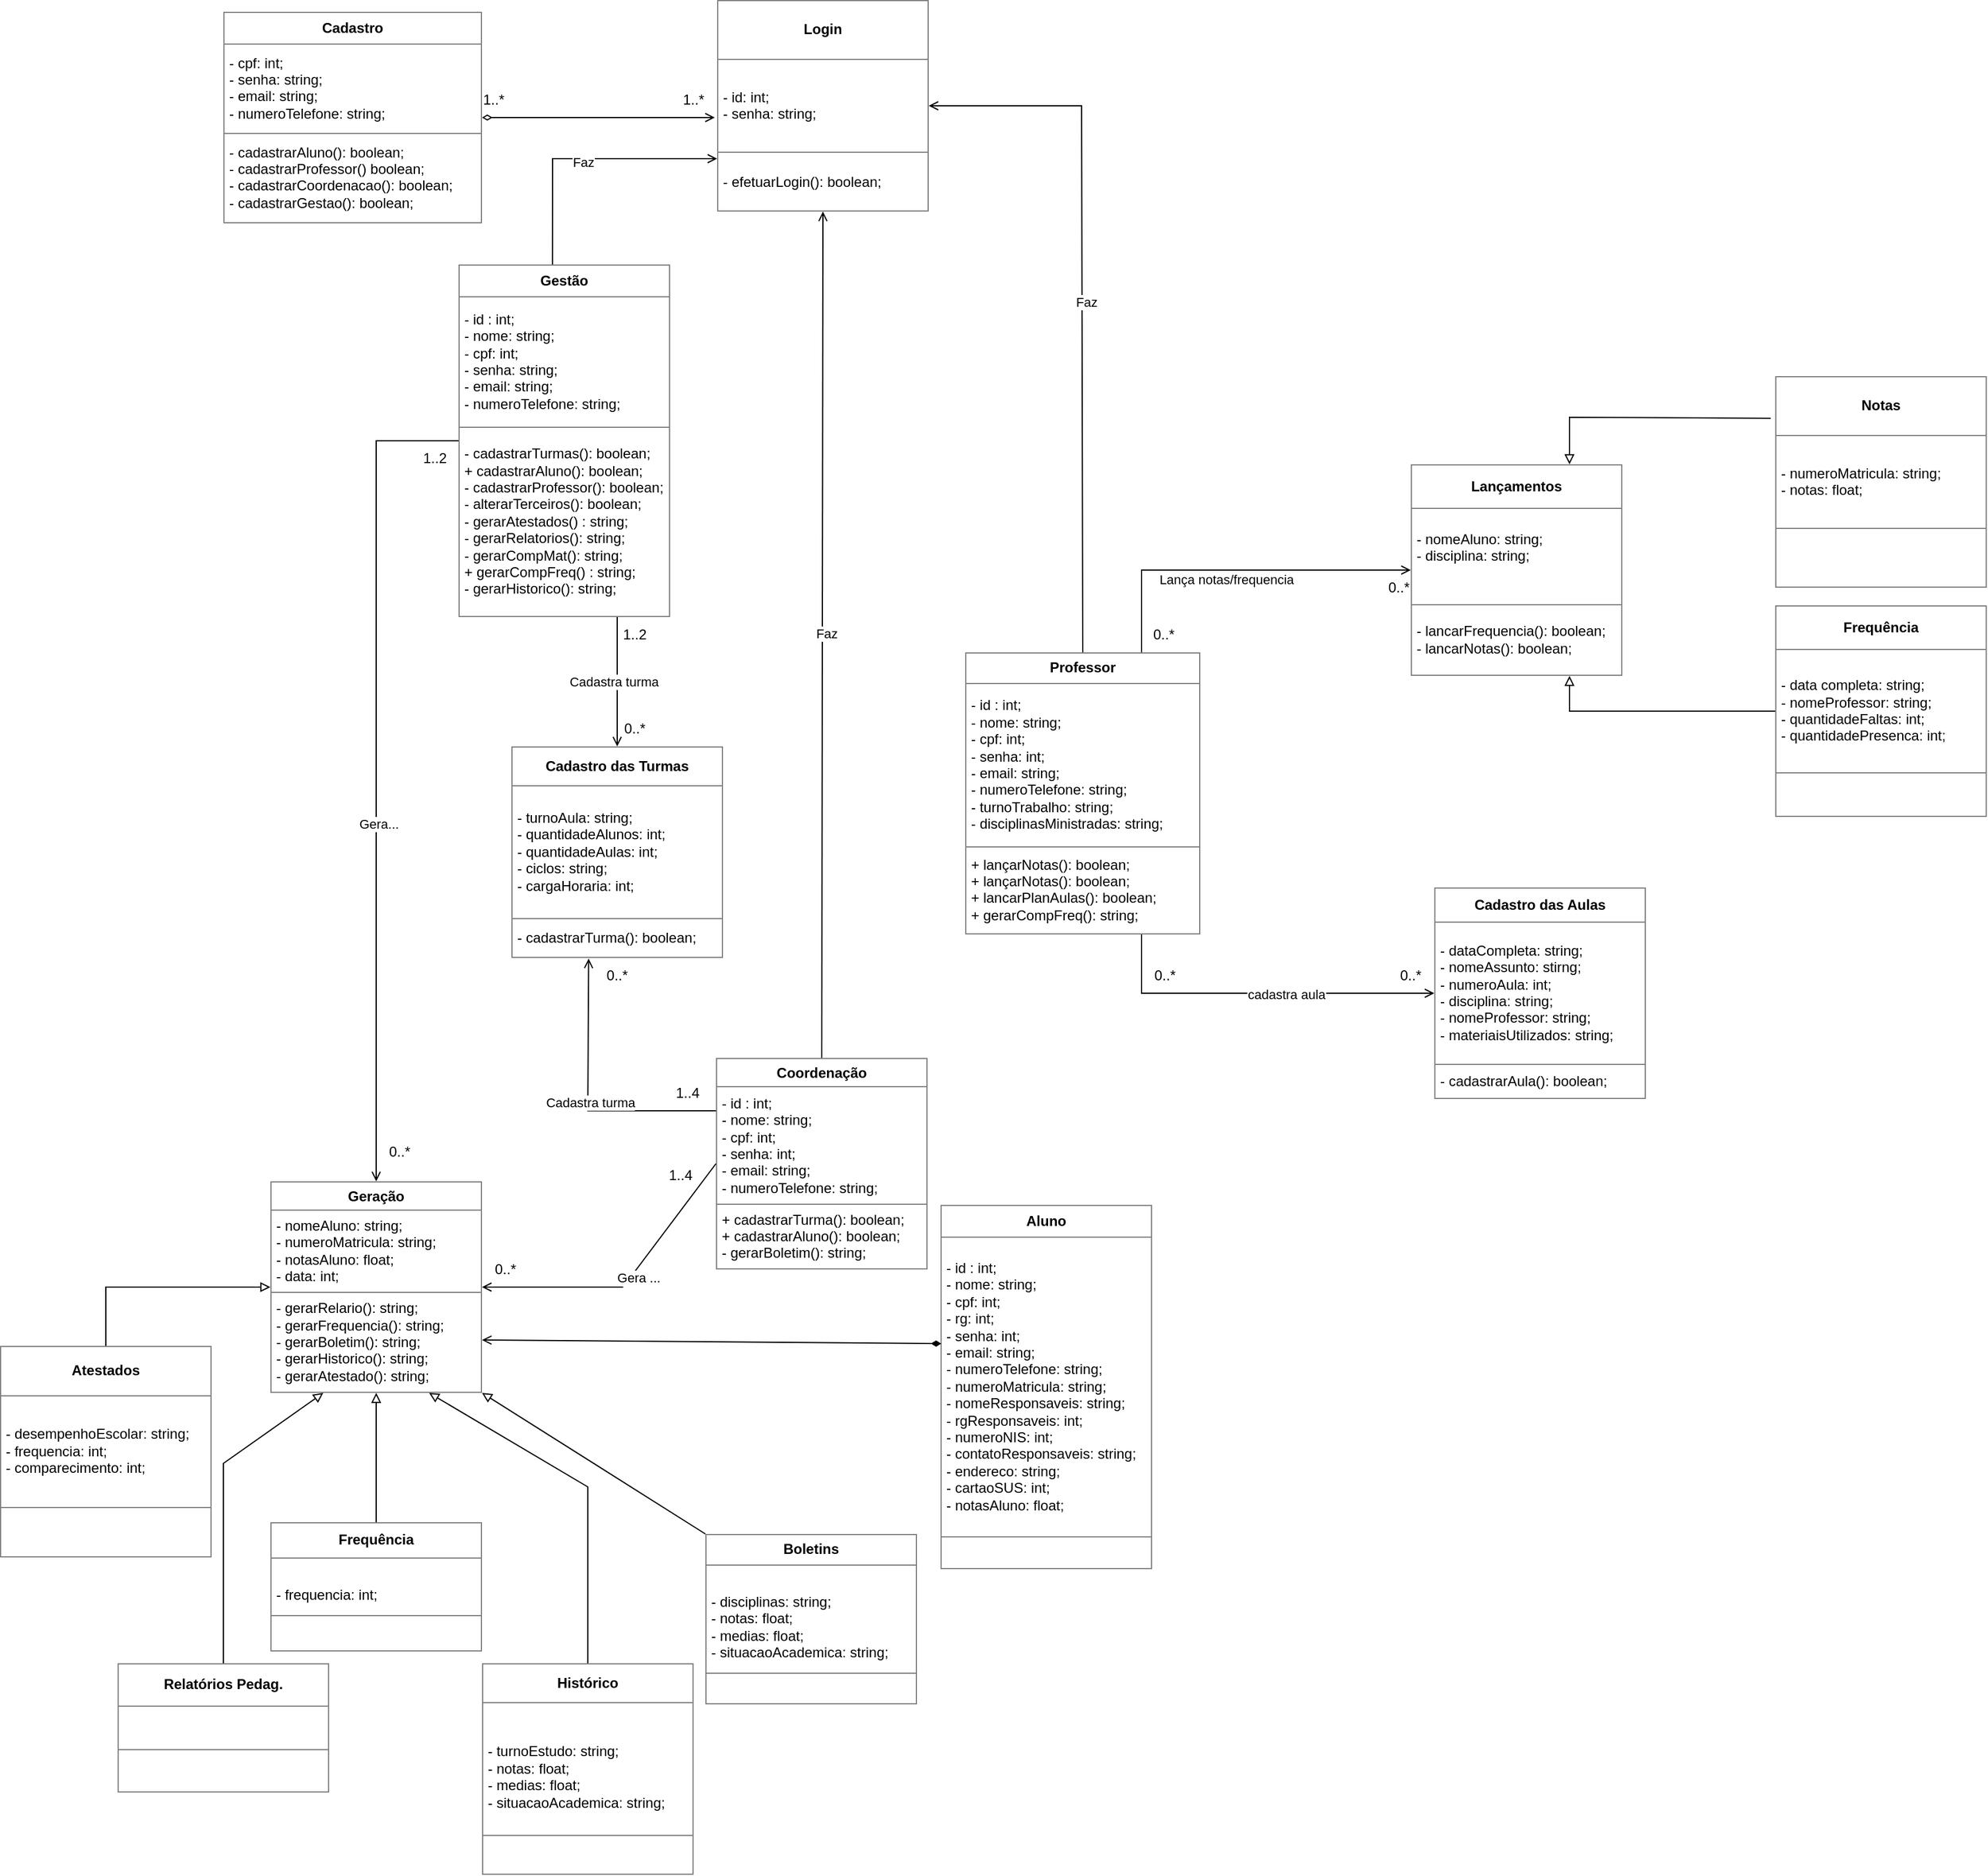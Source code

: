 <mxfile version="26.0.11">
  <diagram name="Página-1" id="CEJxs4QXML5ttT-iYVlk">
    <mxGraphModel dx="2020" dy="708" grid="1" gridSize="10" guides="1" tooltips="1" connect="1" arrows="1" fold="1" page="1" pageScale="1" pageWidth="827" pageHeight="1169" math="0" shadow="0">
      <root>
        <mxCell id="0" />
        <mxCell id="1" parent="0" />
        <mxCell id="YI8qZAI8sFxIkvRVpKfF-1" value="&lt;table border=&quot;1&quot; width=&quot;100%&quot; height=&quot;100%&quot; cellpadding=&quot;4&quot; style=&quot;width:100%;height:100%;border-collapse:collapse;&quot;&gt;&lt;tbody&gt;&lt;tr&gt;&lt;th align=&quot;center&quot;&gt;&lt;b&gt;Gestão&lt;/b&gt;&lt;/th&gt;&lt;/tr&gt;&lt;tr&gt;&lt;td&gt;- id : int;&lt;br&gt;- nome: string;&lt;br&gt;- cpf: int;&lt;br&gt;- senha: string;&lt;br&gt;- email: string;&lt;br&gt;- numeroTelefone: string;&lt;/td&gt;&lt;/tr&gt;&lt;tr&gt;&lt;td&gt;- cadastrarTurmas(): boolean;&lt;br&gt;+ cadastrarAluno(): boolean;&lt;br&gt;- cadastrarProfessor(): boolean;&lt;br&gt;- alterarTerceiros(): boolean;&lt;br&gt;- gerarAtestados() : string;&lt;br&gt;- gerarRelatorios(): string;&lt;br&gt;- gerarCompMat(): string;&lt;br&gt;+ gerarCompFreq() : string;&lt;br&gt;- gerarHistorico(): string;&lt;br&gt;&lt;/td&gt;&lt;/tr&gt;&lt;/tbody&gt;&lt;/table&gt;" style="text;html=1;whiteSpace=wrap;strokeColor=none;fillColor=none;overflow=fill;" parent="1" vertex="1">
          <mxGeometry x="-80" y="620" width="180" height="300" as="geometry" />
        </mxCell>
        <mxCell id="YI8qZAI8sFxIkvRVpKfF-2" value="&lt;table border=&quot;1&quot; width=&quot;100%&quot; height=&quot;100%&quot; cellpadding=&quot;4&quot; style=&quot;width:100%;height:100%;border-collapse:collapse;&quot;&gt;&lt;tbody&gt;&lt;tr&gt;&lt;th align=&quot;center&quot;&gt;&lt;b&gt;Coordenação&lt;/b&gt;&lt;/th&gt;&lt;/tr&gt;&lt;tr&gt;&lt;td&gt;- id : int;&lt;br&gt;- nome: string;&lt;br&gt;- cpf: int;&lt;br&gt;- senha: int;&lt;br&gt;- email: string;&lt;br&gt;- numeroTelefone: string;&lt;/td&gt;&lt;/tr&gt;&lt;tr&gt;&lt;td&gt;+ cadastrarTurma(): boolean;&lt;br&gt;+ cadastrarAluno(): boolean;&lt;br&gt;- gerarBoletim(): string;&lt;/td&gt;&lt;/tr&gt;&lt;/tbody&gt;&lt;/table&gt;" style="text;html=1;whiteSpace=wrap;strokeColor=none;fillColor=none;overflow=fill;" parent="1" vertex="1">
          <mxGeometry x="139" y="1295" width="180" height="180" as="geometry" />
        </mxCell>
        <mxCell id="YI8qZAI8sFxIkvRVpKfF-3" value="&lt;table border=&quot;1&quot; width=&quot;100%&quot; height=&quot;100%&quot; cellpadding=&quot;4&quot; style=&quot;width:100%;height:100%;border-collapse:collapse;&quot;&gt;&lt;tbody&gt;&lt;tr&gt;&lt;th align=&quot;center&quot;&gt;Professor&lt;/th&gt;&lt;/tr&gt;&lt;tr&gt;&lt;td&gt;- id : int;&lt;br&gt;- nome: string;&lt;br&gt;- cpf: int;&lt;br&gt;- senha: int;&lt;br&gt;- email: string;&lt;br&gt;- numeroTelefone: string;&lt;span style=&quot;&quot;&gt;&lt;br&gt;- turnoTrabalho: string;&lt;br&gt;- disciplinasMinistradas: string;&lt;/span&gt;&lt;/td&gt;&lt;/tr&gt;&lt;tr&gt;&lt;td&gt;+ lançarNotas(): boolean;&lt;br&gt;+ lançarNotas(): boolean;&lt;br&gt;+ lancarPlanAulas(): boolean;&lt;br&gt;+ gerarCompFreq(): string;&lt;/td&gt;&lt;/tr&gt;&lt;/tbody&gt;&lt;/table&gt;" style="text;html=1;whiteSpace=wrap;strokeColor=none;fillColor=none;overflow=fill;" parent="1" vertex="1">
          <mxGeometry x="351" y="950" width="200" height="240" as="geometry" />
        </mxCell>
        <mxCell id="YI8qZAI8sFxIkvRVpKfF-4" value="&lt;table border=&quot;1&quot; width=&quot;100%&quot; height=&quot;100%&quot; cellpadding=&quot;4&quot; style=&quot;width:100%;height:100%;border-collapse:collapse;&quot;&gt;&lt;tbody&gt;&lt;tr&gt;&lt;th align=&quot;center&quot;&gt;&lt;b&gt;Login&lt;/b&gt;&lt;/th&gt;&lt;/tr&gt;&lt;tr&gt;&lt;td&gt;- id: int;&lt;br&gt;- senha: string;&lt;/td&gt;&lt;/tr&gt;&lt;tr&gt;&lt;td&gt;- efetuarLogin(): boolean;&lt;/td&gt;&lt;/tr&gt;&lt;/tbody&gt;&lt;/table&gt;" style="text;html=1;whiteSpace=wrap;strokeColor=none;fillColor=none;overflow=fill;" parent="1" vertex="1">
          <mxGeometry x="140" y="395" width="180" height="180" as="geometry" />
        </mxCell>
        <mxCell id="YI8qZAI8sFxIkvRVpKfF-5" value="&lt;table border=&quot;1&quot; width=&quot;100%&quot; height=&quot;100%&quot; cellpadding=&quot;4&quot; style=&quot;width:100%;height:100%;border-collapse:collapse;&quot;&gt;&lt;tbody&gt;&lt;tr&gt;&lt;th align=&quot;center&quot;&gt;&lt;b&gt;Aluno&lt;/b&gt;&lt;/th&gt;&lt;/tr&gt;&lt;tr&gt;&lt;td&gt;&lt;span style=&quot;&quot;&gt;- id : int;&lt;/span&gt;&lt;br style=&quot;&quot;&gt;&lt;span style=&quot;&quot;&gt;- nome: string;&lt;/span&gt;&lt;br style=&quot;&quot;&gt;&lt;span style=&quot;&quot;&gt;- cpf: int;&lt;br&gt;- rg: int;&lt;br&gt;&lt;/span&gt;&lt;span style=&quot;&quot;&gt;- senha: int;&lt;/span&gt;&lt;br style=&quot;&quot;&gt;&lt;span style=&quot;&quot;&gt;- email: string;&lt;/span&gt;&lt;br style=&quot;&quot;&gt;&lt;span style=&quot;&quot;&gt;- numeroTelefone: string;&lt;br&gt;&lt;/span&gt;&lt;span style=&quot;&quot;&gt;- numeroMatricula: string;&lt;br&gt;- nomeResponsaveis: string;&lt;br&gt;- rgResponsaveis: int;&lt;br&gt;- numeroNIS: int;&lt;br&gt;- contatoResponsaveis: string;&lt;br&gt;- endereco: string;&lt;br&gt;- cartaoSUS: int;&lt;br&gt;- notasAluno: float;&lt;/span&gt;&lt;/td&gt;&lt;/tr&gt;&lt;tr&gt;&lt;td&gt;&lt;br&gt;&lt;/td&gt;&lt;/tr&gt;&lt;/tbody&gt;&lt;/table&gt;" style="text;html=1;whiteSpace=wrap;strokeColor=none;fillColor=none;overflow=fill;" parent="1" vertex="1">
          <mxGeometry x="330" y="1420" width="180" height="310" as="geometry" />
        </mxCell>
        <mxCell id="YI8qZAI8sFxIkvRVpKfF-6" value="&lt;table border=&quot;1&quot; width=&quot;100%&quot; height=&quot;100%&quot; cellpadding=&quot;4&quot; style=&quot;width:100%;height:100%;border-collapse:collapse;&quot;&gt;&lt;tbody&gt;&lt;tr&gt;&lt;th align=&quot;center&quot;&gt;Notas&lt;/th&gt;&lt;/tr&gt;&lt;tr&gt;&lt;td&gt;- numeroMatricula: string;&lt;br&gt;- notas: float;&lt;/td&gt;&lt;/tr&gt;&lt;tr&gt;&lt;td&gt;&lt;br&gt;&lt;/td&gt;&lt;/tr&gt;&lt;/tbody&gt;&lt;/table&gt;" style="text;html=1;whiteSpace=wrap;strokeColor=none;fillColor=none;overflow=fill;" parent="1" vertex="1">
          <mxGeometry x="1040" y="715" width="180" height="180" as="geometry" />
        </mxCell>
        <mxCell id="YI8qZAI8sFxIkvRVpKfF-7" value="&lt;table border=&quot;1&quot; width=&quot;100%&quot; height=&quot;100%&quot; cellpadding=&quot;4&quot; style=&quot;width:100%;height:100%;border-collapse:collapse;&quot;&gt;&lt;tbody&gt;&lt;tr&gt;&lt;th align=&quot;center&quot;&gt;&lt;b&gt;Frequência&lt;/b&gt;&lt;/th&gt;&lt;/tr&gt;&lt;tr&gt;&lt;td&gt;- data completa: string;&lt;br&gt;- nomeProfessor: string;&lt;br&gt;- quantidadeFaltas: int;&lt;br&gt;- quantidadePresenca: int;&lt;/td&gt;&lt;/tr&gt;&lt;tr&gt;&lt;td&gt;&lt;br&gt;&lt;/td&gt;&lt;/tr&gt;&lt;/tbody&gt;&lt;/table&gt;" style="text;html=1;whiteSpace=wrap;strokeColor=none;fillColor=none;overflow=fill;" parent="1" vertex="1">
          <mxGeometry x="1040" y="910" width="180" height="180" as="geometry" />
        </mxCell>
        <mxCell id="YI8qZAI8sFxIkvRVpKfF-8" value="&lt;table border=&quot;1&quot; width=&quot;100%&quot; height=&quot;100%&quot; cellpadding=&quot;4&quot; style=&quot;width:100%;height:100%;border-collapse:collapse;&quot;&gt;&lt;tbody&gt;&lt;tr&gt;&lt;th align=&quot;center&quot;&gt;Cadastro das Aulas&lt;/th&gt;&lt;/tr&gt;&lt;tr&gt;&lt;td&gt;- dataCompleta: string;&lt;br&gt;- nomeAssunto: stirng;&lt;br&gt;- numeroAula: int;&lt;br&gt;- disciplina: string;&lt;br&gt;- nomeProfessor: string;&lt;br&gt;- materiaisUtilizados: string;&lt;/td&gt;&lt;/tr&gt;&lt;tr&gt;&lt;td&gt;- cadastrarAula(): boolean;&lt;/td&gt;&lt;/tr&gt;&lt;/tbody&gt;&lt;/table&gt;" style="text;html=1;whiteSpace=wrap;strokeColor=none;fillColor=none;overflow=fill;" parent="1" vertex="1">
          <mxGeometry x="750" y="1150" width="180" height="180" as="geometry" />
        </mxCell>
        <mxCell id="YI8qZAI8sFxIkvRVpKfF-9" value="&lt;table border=&quot;1&quot; width=&quot;100%&quot; height=&quot;100%&quot; cellpadding=&quot;4&quot; style=&quot;width:100%;height:100%;border-collapse:collapse;&quot;&gt;&lt;tbody&gt;&lt;tr&gt;&lt;th align=&quot;center&quot;&gt;&lt;b&gt;Lançamentos&lt;/b&gt;&lt;/th&gt;&lt;/tr&gt;&lt;tr&gt;&lt;td&gt;- nomeAluno: string;&lt;br&gt;- disciplina: string;&lt;br&gt;&lt;br&gt;&lt;/td&gt;&lt;/tr&gt;&lt;tr&gt;&lt;td&gt;&lt;span style=&quot;&quot;&gt;- lancarFrequencia():&amp;nbsp;&lt;/span&gt;boolean&lt;span style=&quot;&quot;&gt;;&lt;br&gt;&lt;/span&gt;- lancarNotas(): boolean;&lt;br&gt;&lt;/td&gt;&lt;/tr&gt;&lt;/tbody&gt;&lt;/table&gt;" style="text;html=1;whiteSpace=wrap;strokeColor=none;fillColor=none;overflow=fill;" parent="1" vertex="1">
          <mxGeometry x="730" y="790" width="180" height="180" as="geometry" />
        </mxCell>
        <mxCell id="0EFO7RBAgr80WLlCccx1-6" value="&lt;table border=&quot;1&quot; width=&quot;100%&quot; height=&quot;100%&quot; cellpadding=&quot;4&quot; style=&quot;width:100%;height:100%;border-collapse:collapse;&quot;&gt;&lt;tbody&gt;&lt;tr&gt;&lt;th align=&quot;center&quot;&gt;Cadastro&lt;/th&gt;&lt;/tr&gt;&lt;tr&gt;&lt;td&gt;- cpf: int;&lt;br&gt;- senha: string;&lt;br&gt;- email: string;&lt;br&gt;- numeroTelefone: string;&lt;/td&gt;&lt;/tr&gt;&lt;tr&gt;&lt;td&gt;- cadastrarAluno(): boolean;&lt;br&gt;- cadastrarProfessor() boolean;&lt;br&gt;- cadastrarCoordenacao(): boolean;&lt;br&gt;- cadastrarGestao(): boolean;&lt;br&gt;&lt;/td&gt;&lt;/tr&gt;&lt;/tbody&gt;&lt;/table&gt;" style="text;html=1;whiteSpace=wrap;strokeColor=none;fillColor=none;overflow=fill;" parent="1" vertex="1">
          <mxGeometry x="-280" y="405" width="220" height="180" as="geometry" />
        </mxCell>
        <mxCell id="0EFO7RBAgr80WLlCccx1-7" value="" style="endArrow=block;html=1;rounded=0;exitX=0;exitY=0.5;exitDx=0;exitDy=0;entryX=0.75;entryY=1;entryDx=0;entryDy=0;endFill=0;" parent="1" source="YI8qZAI8sFxIkvRVpKfF-7" target="YI8qZAI8sFxIkvRVpKfF-9" edge="1">
          <mxGeometry width="50" height="50" relative="1" as="geometry">
            <mxPoint x="1140" y="660" as="sourcePoint" />
            <mxPoint x="1190" y="610" as="targetPoint" />
            <Array as="points">
              <mxPoint x="865" y="1000" />
            </Array>
          </mxGeometry>
        </mxCell>
        <mxCell id="0EFO7RBAgr80WLlCccx1-8" value="" style="endArrow=block;html=1;rounded=0;exitX=-0.021;exitY=0.199;exitDx=0;exitDy=0;entryX=0.75;entryY=0;entryDx=0;entryDy=0;endFill=0;exitPerimeter=0;" parent="1" source="YI8qZAI8sFxIkvRVpKfF-6" target="YI8qZAI8sFxIkvRVpKfF-9" edge="1">
          <mxGeometry width="50" height="50" relative="1" as="geometry">
            <mxPoint x="750" y="880" as="sourcePoint" />
            <mxPoint x="849" y="762" as="targetPoint" />
            <Array as="points">
              <mxPoint x="865" y="750" />
            </Array>
          </mxGeometry>
        </mxCell>
        <mxCell id="0EFO7RBAgr80WLlCccx1-25" value="&lt;table border=&quot;1&quot; width=&quot;100%&quot; height=&quot;100%&quot; cellpadding=&quot;4&quot; style=&quot;width:100%;height:100%;border-collapse:collapse;&quot;&gt;&lt;tbody&gt;&lt;tr&gt;&lt;th align=&quot;center&quot;&gt;&lt;b&gt;Atestados&lt;/b&gt;&lt;/th&gt;&lt;/tr&gt;&lt;tr&gt;&lt;td&gt;- desempenhoEscolar: string;&lt;br&gt;- frequencia: int;&lt;br&gt;- comparecimento: int;&lt;br&gt;&lt;/td&gt;&lt;/tr&gt;&lt;tr&gt;&lt;td&gt;&lt;br&gt;&lt;/td&gt;&lt;/tr&gt;&lt;/tbody&gt;&lt;/table&gt;" style="text;html=1;whiteSpace=wrap;strokeColor=none;fillColor=none;overflow=fill;" parent="1" vertex="1">
          <mxGeometry x="-470" y="1540" width="180" height="180" as="geometry" />
        </mxCell>
        <mxCell id="0EFO7RBAgr80WLlCccx1-26" value="&lt;table border=&quot;1&quot; width=&quot;100%&quot; height=&quot;100%&quot; cellpadding=&quot;4&quot; style=&quot;width:100%;height:100%;border-collapse:collapse;&quot;&gt;&lt;tbody&gt;&lt;tr&gt;&lt;th align=&quot;center&quot;&gt;&lt;b&gt;Relatórios Pedag.&lt;/b&gt;&lt;/th&gt;&lt;/tr&gt;&lt;tr&gt;&lt;td&gt;&lt;br&gt;&lt;/td&gt;&lt;/tr&gt;&lt;tr&gt;&lt;td&gt;&lt;br&gt;&lt;/td&gt;&lt;/tr&gt;&lt;/tbody&gt;&lt;/table&gt;" style="text;html=1;whiteSpace=wrap;strokeColor=none;fillColor=none;overflow=fill;" parent="1" vertex="1">
          <mxGeometry x="-370" y="1810" width="180" height="110" as="geometry" />
        </mxCell>
        <mxCell id="0EFO7RBAgr80WLlCccx1-27" value="&lt;table border=&quot;1&quot; width=&quot;100%&quot; height=&quot;100%&quot; cellpadding=&quot;4&quot; style=&quot;width:100%;height:100%;border-collapse:collapse;&quot;&gt;&lt;tbody&gt;&lt;tr&gt;&lt;th align=&quot;center&quot;&gt;&lt;b&gt;Frequência&lt;/b&gt;&lt;/th&gt;&lt;/tr&gt;&lt;tr&gt;&lt;td&gt;&lt;br&gt;- frequencia: int;&lt;/td&gt;&lt;/tr&gt;&lt;tr&gt;&lt;td&gt;&lt;br&gt;&lt;/td&gt;&lt;/tr&gt;&lt;/tbody&gt;&lt;/table&gt;" style="text;html=1;whiteSpace=wrap;strokeColor=none;fillColor=none;overflow=fill;" parent="1" vertex="1">
          <mxGeometry x="-240" y="1690" width="180" height="110" as="geometry" />
        </mxCell>
        <mxCell id="0EFO7RBAgr80WLlCccx1-28" value="&lt;table border=&quot;1&quot; width=&quot;100%&quot; height=&quot;100%&quot; cellpadding=&quot;4&quot; style=&quot;width:100%;height:100%;border-collapse:collapse;&quot;&gt;&lt;tbody&gt;&lt;tr&gt;&lt;th align=&quot;center&quot;&gt;&lt;b&gt;Histórico&lt;/b&gt;&lt;/th&gt;&lt;/tr&gt;&lt;tr&gt;&lt;td&gt;&lt;br&gt;- turnoEstudo: string;&lt;br&gt;- notas: float;&lt;br&gt;- medias: float;&lt;br&gt;- situacaoAcademica: string;&lt;br&gt;&lt;/td&gt;&lt;/tr&gt;&lt;tr&gt;&lt;td&gt;&lt;br&gt;&lt;/td&gt;&lt;/tr&gt;&lt;/tbody&gt;&lt;/table&gt;" style="text;html=1;whiteSpace=wrap;strokeColor=none;fillColor=none;overflow=fill;" parent="1" vertex="1">
          <mxGeometry x="-60" y="1810" width="180" height="180" as="geometry" />
        </mxCell>
        <mxCell id="0EFO7RBAgr80WLlCccx1-29" value="&lt;table border=&quot;1&quot; width=&quot;100%&quot; height=&quot;100%&quot; cellpadding=&quot;4&quot; style=&quot;width:100%;height:100%;border-collapse:collapse;&quot;&gt;&lt;tbody&gt;&lt;tr&gt;&lt;th align=&quot;center&quot;&gt;&lt;b&gt;Boletins&lt;/b&gt;&lt;/th&gt;&lt;/tr&gt;&lt;tr&gt;&lt;td&gt;&lt;br&gt;- disciplinas: string;&lt;br&gt;- notas: float;&lt;br&gt;- medias: float;&lt;br&gt;- situacaoAcademica: string;&lt;/td&gt;&lt;/tr&gt;&lt;tr&gt;&lt;td&gt;&lt;br&gt;&lt;/td&gt;&lt;/tr&gt;&lt;/tbody&gt;&lt;/table&gt;" style="text;html=1;whiteSpace=wrap;strokeColor=none;fillColor=none;overflow=fill;" parent="1" vertex="1">
          <mxGeometry x="130" y="1700" width="180" height="145" as="geometry" />
        </mxCell>
        <mxCell id="0EFO7RBAgr80WLlCccx1-30" value="&lt;table border=&quot;1&quot; width=&quot;100%&quot; height=&quot;100%&quot; cellpadding=&quot;4&quot; style=&quot;width:100%;height:100%;border-collapse:collapse;&quot;&gt;&lt;tbody&gt;&lt;tr&gt;&lt;th align=&quot;center&quot;&gt;&lt;b&gt;Geração&lt;/b&gt;&lt;/th&gt;&lt;/tr&gt;&lt;tr&gt;&lt;td&gt;- nomeAluno: string;&lt;br&gt;- numeroMatricula: string;&lt;br&gt;- notasAluno: float;&lt;br&gt;- data: int;&lt;/td&gt;&lt;/tr&gt;&lt;tr&gt;&lt;td&gt;- gerarRelario(): string;&lt;br&gt;- gerarFrequencia(): string;&lt;br&gt;- gerarBoletim(): string;&lt;br&gt;- gerarHistorico(): string;&lt;br&gt;- gerarAtestado(): string;&lt;br&gt;&lt;/td&gt;&lt;/tr&gt;&lt;/tbody&gt;&lt;/table&gt;" style="text;html=1;whiteSpace=wrap;strokeColor=none;fillColor=none;overflow=fill;" parent="1" vertex="1">
          <mxGeometry x="-240" y="1400" width="180" height="180" as="geometry" />
        </mxCell>
        <mxCell id="0EFO7RBAgr80WLlCccx1-31" value="" style="endArrow=block;html=1;rounded=0;exitX=0.5;exitY=0;exitDx=0;exitDy=0;entryX=0;entryY=0.5;entryDx=0;entryDy=0;endFill=0;" parent="1" source="0EFO7RBAgr80WLlCccx1-25" target="0EFO7RBAgr80WLlCccx1-30" edge="1">
          <mxGeometry width="50" height="50" relative="1" as="geometry">
            <mxPoint x="270" y="680" as="sourcePoint" />
            <mxPoint x="369" y="562" as="targetPoint" />
            <Array as="points">
              <mxPoint x="-380" y="1490" />
            </Array>
          </mxGeometry>
        </mxCell>
        <mxCell id="0EFO7RBAgr80WLlCccx1-32" value="" style="endArrow=block;html=1;rounded=0;exitX=0.5;exitY=0;exitDx=0;exitDy=0;entryX=0.25;entryY=1;entryDx=0;entryDy=0;endFill=0;" parent="1" source="0EFO7RBAgr80WLlCccx1-26" target="0EFO7RBAgr80WLlCccx1-30" edge="1">
          <mxGeometry width="50" height="50" relative="1" as="geometry">
            <mxPoint x="450" y="640" as="sourcePoint" />
            <mxPoint x="540" y="500" as="targetPoint" />
            <Array as="points">
              <mxPoint x="-280" y="1640" />
            </Array>
          </mxGeometry>
        </mxCell>
        <mxCell id="0EFO7RBAgr80WLlCccx1-33" value="" style="endArrow=block;html=1;rounded=0;exitX=0.5;exitY=0;exitDx=0;exitDy=0;entryX=0.5;entryY=1;entryDx=0;entryDy=0;endFill=0;" parent="1" source="0EFO7RBAgr80WLlCccx1-27" target="0EFO7RBAgr80WLlCccx1-30" edge="1">
          <mxGeometry width="50" height="50" relative="1" as="geometry">
            <mxPoint x="650" y="580" as="sourcePoint" />
            <mxPoint x="585" y="500" as="targetPoint" />
          </mxGeometry>
        </mxCell>
        <mxCell id="0EFO7RBAgr80WLlCccx1-34" value="" style="endArrow=block;html=1;rounded=0;exitX=0.5;exitY=0;exitDx=0;exitDy=0;entryX=0.75;entryY=1;entryDx=0;entryDy=0;endFill=0;" parent="1" source="0EFO7RBAgr80WLlCccx1-28" target="0EFO7RBAgr80WLlCccx1-30" edge="1">
          <mxGeometry width="50" height="50" relative="1" as="geometry">
            <mxPoint x="660" y="590" as="sourcePoint" />
            <mxPoint x="595" y="510" as="targetPoint" />
            <Array as="points">
              <mxPoint x="30" y="1660" />
            </Array>
          </mxGeometry>
        </mxCell>
        <mxCell id="0EFO7RBAgr80WLlCccx1-36" value="" style="endArrow=block;html=1;rounded=0;exitX=0;exitY=0;exitDx=0;exitDy=0;entryX=1;entryY=1;entryDx=0;entryDy=0;endFill=0;" parent="1" source="0EFO7RBAgr80WLlCccx1-29" target="0EFO7RBAgr80WLlCccx1-30" edge="1">
          <mxGeometry width="50" height="50" relative="1" as="geometry">
            <mxPoint x="780" y="740" as="sourcePoint" />
            <mxPoint x="675" y="500" as="targetPoint" />
          </mxGeometry>
        </mxCell>
        <mxCell id="0EFO7RBAgr80WLlCccx1-37" value="&lt;table border=&quot;1&quot; width=&quot;100%&quot; height=&quot;100%&quot; cellpadding=&quot;4&quot; style=&quot;width:100%;height:100%;border-collapse:collapse;&quot;&gt;&lt;tbody&gt;&lt;tr&gt;&lt;th align=&quot;center&quot;&gt;Cadastro das Turmas&lt;/th&gt;&lt;/tr&gt;&lt;tr&gt;&lt;td&gt;- turnoAula: string;&lt;br&gt;- quantidadeAlunos: int;&lt;br&gt;- quantidadeAulas: int;&lt;br&gt;- ciclos: string;&lt;br&gt;- cargaHoraria: int;&lt;/td&gt;&lt;/tr&gt;&lt;tr&gt;&lt;td&gt;- cadastrarTurma(): boolean;&lt;/td&gt;&lt;/tr&gt;&lt;/tbody&gt;&lt;/table&gt;" style="text;html=1;whiteSpace=wrap;strokeColor=none;fillColor=none;overflow=fill;" parent="1" vertex="1">
          <mxGeometry x="-35" y="1030" width="180" height="180" as="geometry" />
        </mxCell>
        <mxCell id="xoD3tihYEhxn2w1TW_yq-3" value="" style="endArrow=open;html=1;rounded=0;exitX=0;exitY=0.5;exitDx=0;exitDy=0;entryX=1;entryY=0.5;entryDx=0;entryDy=0;endFill=0;" parent="1" source="YI8qZAI8sFxIkvRVpKfF-2" target="0EFO7RBAgr80WLlCccx1-30" edge="1">
          <mxGeometry width="50" height="50" relative="1" as="geometry">
            <mxPoint x="110" y="960" as="sourcePoint" />
            <mxPoint x="390" y="960" as="targetPoint" />
            <Array as="points">
              <mxPoint x="60" y="1490" />
            </Array>
          </mxGeometry>
        </mxCell>
        <mxCell id="f6O35x82LAlemwlpnAm--2" value="Text" style="edgeLabel;html=1;align=center;verticalAlign=middle;resizable=0;points=[];" parent="xoD3tihYEhxn2w1TW_yq-3" vertex="1" connectable="0">
          <mxGeometry x="-0.033" y="3" relative="1" as="geometry">
            <mxPoint x="1" as="offset" />
          </mxGeometry>
        </mxCell>
        <mxCell id="f6O35x82LAlemwlpnAm--5" value="Gera ..." style="edgeLabel;html=1;align=center;verticalAlign=middle;resizable=0;points=[];" parent="xoD3tihYEhxn2w1TW_yq-3" vertex="1" connectable="0">
          <mxGeometry x="-0.066" y="5" relative="1" as="geometry">
            <mxPoint as="offset" />
          </mxGeometry>
        </mxCell>
        <mxCell id="xoD3tihYEhxn2w1TW_yq-4" value="" style="endArrow=open;html=1;rounded=0;exitX=0;exitY=0.5;exitDx=0;exitDy=0;entryX=0.5;entryY=0;entryDx=0;entryDy=0;endFill=0;" parent="1" source="YI8qZAI8sFxIkvRVpKfF-1" target="0EFO7RBAgr80WLlCccx1-30" edge="1">
          <mxGeometry width="50" height="50" relative="1" as="geometry">
            <mxPoint x="110" y="960" as="sourcePoint" />
            <mxPoint x="390" y="960" as="targetPoint" />
            <Array as="points">
              <mxPoint x="-150" y="770" />
            </Array>
          </mxGeometry>
        </mxCell>
        <mxCell id="vUQMLKHa1vaMQkAAcuZ9-1" value="Gera..." style="edgeLabel;html=1;align=center;verticalAlign=middle;resizable=0;points=[];" vertex="1" connectable="0" parent="xoD3tihYEhxn2w1TW_yq-4">
          <mxGeometry x="0.131" y="2" relative="1" as="geometry">
            <mxPoint as="offset" />
          </mxGeometry>
        </mxCell>
        <mxCell id="xoD3tihYEhxn2w1TW_yq-5" value="" style="endArrow=open;html=1;rounded=0;entryX=1;entryY=0.75;entryDx=0;entryDy=0;startArrow=diamondThin;startFill=1;endFill=0;exitX=0.004;exitY=0.381;exitDx=0;exitDy=0;exitPerimeter=0;" parent="1" source="YI8qZAI8sFxIkvRVpKfF-5" target="0EFO7RBAgr80WLlCccx1-30" edge="1">
          <mxGeometry width="50" height="50" relative="1" as="geometry">
            <mxPoint x="540" y="1530" as="sourcePoint" />
            <mxPoint x="680" y="1380" as="targetPoint" />
          </mxGeometry>
        </mxCell>
        <mxCell id="xoD3tihYEhxn2w1TW_yq-11" value="" style="endArrow=open;html=1;rounded=0;startArrow=diamondThin;startFill=0;endFill=0;exitX=1;exitY=0.5;exitDx=0;exitDy=0;" parent="1" source="0EFO7RBAgr80WLlCccx1-6" edge="1">
          <mxGeometry width="50" height="50" relative="1" as="geometry">
            <mxPoint x="30" y="605" as="sourcePoint" />
            <mxPoint x="138" y="495" as="targetPoint" />
          </mxGeometry>
        </mxCell>
        <mxCell id="xoD3tihYEhxn2w1TW_yq-12" value="" style="endArrow=open;html=1;rounded=0;exitX=0.75;exitY=0;exitDx=0;exitDy=0;entryX=0;entryY=0.5;entryDx=0;entryDy=0;endFill=0;" parent="1" source="YI8qZAI8sFxIkvRVpKfF-3" target="YI8qZAI8sFxIkvRVpKfF-9" edge="1">
          <mxGeometry width="50" height="50" relative="1" as="geometry">
            <mxPoint x="-490" y="945" as="sourcePoint" />
            <mxPoint x="-170" y="800" as="targetPoint" />
            <Array as="points">
              <mxPoint x="501" y="880" />
            </Array>
          </mxGeometry>
        </mxCell>
        <mxCell id="f6O35x82LAlemwlpnAm--7" value="Lança notas/frequencia" style="edgeLabel;html=1;align=center;verticalAlign=middle;resizable=0;points=[];" parent="xoD3tihYEhxn2w1TW_yq-12" vertex="1" connectable="0">
          <mxGeometry x="-0.045" y="-8" relative="1" as="geometry">
            <mxPoint x="-1" as="offset" />
          </mxGeometry>
        </mxCell>
        <mxCell id="xoD3tihYEhxn2w1TW_yq-13" value="" style="endArrow=open;html=1;rounded=0;exitX=0.75;exitY=1;exitDx=0;exitDy=0;entryX=0;entryY=0.5;entryDx=0;entryDy=0;endFill=0;" parent="1" source="YI8qZAI8sFxIkvRVpKfF-3" target="YI8qZAI8sFxIkvRVpKfF-8" edge="1">
          <mxGeometry width="50" height="50" relative="1" as="geometry">
            <mxPoint x="570" y="1020" as="sourcePoint" />
            <mxPoint x="740" y="890" as="targetPoint" />
            <Array as="points">
              <mxPoint x="501" y="1240" />
            </Array>
          </mxGeometry>
        </mxCell>
        <mxCell id="f6O35x82LAlemwlpnAm--8" value="cadastra aula" style="edgeLabel;html=1;align=center;verticalAlign=middle;resizable=0;points=[];" parent="xoD3tihYEhxn2w1TW_yq-13" vertex="1" connectable="0">
          <mxGeometry x="0.154" y="-1" relative="1" as="geometry">
            <mxPoint as="offset" />
          </mxGeometry>
        </mxCell>
        <mxCell id="xoD3tihYEhxn2w1TW_yq-14" value="" style="endArrow=open;html=1;rounded=0;entryX=0.5;entryY=0;entryDx=0;entryDy=0;endFill=0;exitX=0.75;exitY=1;exitDx=0;exitDy=0;" parent="1" source="YI8qZAI8sFxIkvRVpKfF-1" target="0EFO7RBAgr80WLlCccx1-37" edge="1">
          <mxGeometry width="50" height="50" relative="1" as="geometry">
            <mxPoint x="-50" y="735" as="sourcePoint" />
            <mxPoint x="400" y="740" as="targetPoint" />
          </mxGeometry>
        </mxCell>
        <mxCell id="f6O35x82LAlemwlpnAm--6" value="Cadastra turma" style="edgeLabel;html=1;align=center;verticalAlign=middle;resizable=0;points=[];" parent="xoD3tihYEhxn2w1TW_yq-14" vertex="1" connectable="0">
          <mxGeometry x="0.003" y="-3" relative="1" as="geometry">
            <mxPoint as="offset" />
          </mxGeometry>
        </mxCell>
        <mxCell id="xoD3tihYEhxn2w1TW_yq-15" value="" style="endArrow=open;html=1;rounded=0;entryX=0.365;entryY=1.003;entryDx=0;entryDy=0;endFill=0;exitX=0;exitY=0.25;exitDx=0;exitDy=0;entryPerimeter=0;" parent="1" source="YI8qZAI8sFxIkvRVpKfF-2" target="0EFO7RBAgr80WLlCccx1-37" edge="1">
          <mxGeometry width="50" height="50" relative="1" as="geometry">
            <mxPoint x="50" y="1350" as="sourcePoint" />
            <mxPoint x="-25" y="1040" as="targetPoint" />
            <Array as="points">
              <mxPoint x="30" y="1340" />
            </Array>
          </mxGeometry>
        </mxCell>
        <mxCell id="f6O35x82LAlemwlpnAm--4" value="Cadastra turma" style="edgeLabel;html=1;align=center;verticalAlign=middle;resizable=0;points=[];" parent="xoD3tihYEhxn2w1TW_yq-15" vertex="1" connectable="0">
          <mxGeometry x="-0.023" y="-2" relative="1" as="geometry">
            <mxPoint as="offset" />
          </mxGeometry>
        </mxCell>
        <mxCell id="xoD3tihYEhxn2w1TW_yq-19" value="1..2" style="text;html=1;align=center;verticalAlign=middle;whiteSpace=wrap;rounded=0;" parent="1" vertex="1">
          <mxGeometry x="40" y="920" width="60" height="30" as="geometry" />
        </mxCell>
        <mxCell id="xoD3tihYEhxn2w1TW_yq-20" value="0..*" style="text;html=1;align=center;verticalAlign=middle;whiteSpace=wrap;rounded=0;" parent="1" vertex="1">
          <mxGeometry x="40" y="1000" width="60" height="30" as="geometry" />
        </mxCell>
        <mxCell id="xoD3tihYEhxn2w1TW_yq-25" value="0..*" style="text;html=1;align=center;verticalAlign=middle;whiteSpace=wrap;rounded=0;" parent="1" vertex="1">
          <mxGeometry x="490" y="920" width="60" height="30" as="geometry" />
        </mxCell>
        <mxCell id="xoD3tihYEhxn2w1TW_yq-26" value="0..*" style="text;html=1;align=center;verticalAlign=middle;whiteSpace=wrap;rounded=0;" parent="1" vertex="1">
          <mxGeometry x="690" y="880" width="60" height="30" as="geometry" />
        </mxCell>
        <mxCell id="xoD3tihYEhxn2w1TW_yq-27" value="0..*" style="text;html=1;align=center;verticalAlign=middle;whiteSpace=wrap;rounded=0;" parent="1" vertex="1">
          <mxGeometry x="491" y="1210" width="60" height="30" as="geometry" />
        </mxCell>
        <mxCell id="xoD3tihYEhxn2w1TW_yq-28" value="0..*" style="text;html=1;align=center;verticalAlign=middle;whiteSpace=wrap;rounded=0;" parent="1" vertex="1">
          <mxGeometry x="700" y="1210" width="60" height="30" as="geometry" />
        </mxCell>
        <mxCell id="xoD3tihYEhxn2w1TW_yq-29" value="1..4" style="text;html=1;align=center;verticalAlign=middle;whiteSpace=wrap;rounded=0;" parent="1" vertex="1">
          <mxGeometry x="85" y="1310" width="60" height="30" as="geometry" />
        </mxCell>
        <mxCell id="xoD3tihYEhxn2w1TW_yq-30" value="1..4" style="text;html=1;align=center;verticalAlign=middle;whiteSpace=wrap;rounded=0;" parent="1" vertex="1">
          <mxGeometry x="79" y="1380" width="60" height="30" as="geometry" />
        </mxCell>
        <mxCell id="xoD3tihYEhxn2w1TW_yq-31" value="0..*" style="text;html=1;align=center;verticalAlign=middle;whiteSpace=wrap;rounded=0;" parent="1" vertex="1">
          <mxGeometry x="-70" y="1460" width="60" height="30" as="geometry" />
        </mxCell>
        <mxCell id="xoD3tihYEhxn2w1TW_yq-32" value="0..*" style="text;html=1;align=center;verticalAlign=middle;whiteSpace=wrap;rounded=0;" parent="1" vertex="1">
          <mxGeometry x="25" y="1210" width="60" height="30" as="geometry" />
        </mxCell>
        <mxCell id="xoD3tihYEhxn2w1TW_yq-33" value="1..*" style="text;html=1;align=center;verticalAlign=middle;whiteSpace=wrap;rounded=0;" parent="1" vertex="1">
          <mxGeometry x="-80" y="465" width="60" height="30" as="geometry" />
        </mxCell>
        <mxCell id="xoD3tihYEhxn2w1TW_yq-35" value="1..*" style="text;html=1;align=center;verticalAlign=middle;whiteSpace=wrap;rounded=0;" parent="1" vertex="1">
          <mxGeometry x="90" y="465" width="60" height="30" as="geometry" />
        </mxCell>
        <mxCell id="xoD3tihYEhxn2w1TW_yq-36" value="1..2" style="text;html=1;align=center;verticalAlign=middle;whiteSpace=wrap;rounded=0;" parent="1" vertex="1">
          <mxGeometry x="-130" y="770" width="60" height="30" as="geometry" />
        </mxCell>
        <mxCell id="xoD3tihYEhxn2w1TW_yq-37" value="0..*" style="text;html=1;align=center;verticalAlign=middle;whiteSpace=wrap;rounded=0;" parent="1" vertex="1">
          <mxGeometry x="-160" y="1360" width="60" height="30" as="geometry" />
        </mxCell>
        <mxCell id="vUQMLKHa1vaMQkAAcuZ9-3" value="" style="endArrow=open;html=1;rounded=0;entryX=0;entryY=0.75;entryDx=0;entryDy=0;endFill=0;exitX=0.444;exitY=0;exitDx=0;exitDy=0;exitPerimeter=0;" edge="1" parent="1" source="YI8qZAI8sFxIkvRVpKfF-1" target="YI8qZAI8sFxIkvRVpKfF-4">
          <mxGeometry width="50" height="50" relative="1" as="geometry">
            <mxPoint x="162" y="605" as="sourcePoint" />
            <mxPoint x="200" y="715" as="targetPoint" />
            <Array as="points">
              <mxPoint y="530" />
            </Array>
          </mxGeometry>
        </mxCell>
        <mxCell id="vUQMLKHa1vaMQkAAcuZ9-4" value="Faz" style="edgeLabel;html=1;align=center;verticalAlign=middle;resizable=0;points=[];" vertex="1" connectable="0" parent="vUQMLKHa1vaMQkAAcuZ9-3">
          <mxGeometry x="0.003" y="-3" relative="1" as="geometry">
            <mxPoint as="offset" />
          </mxGeometry>
        </mxCell>
        <mxCell id="vUQMLKHa1vaMQkAAcuZ9-5" value="" style="endArrow=open;html=1;rounded=0;entryX=1;entryY=0.5;entryDx=0;entryDy=0;endFill=0;exitX=0.5;exitY=0;exitDx=0;exitDy=0;" edge="1" parent="1" source="YI8qZAI8sFxIkvRVpKfF-3" target="YI8qZAI8sFxIkvRVpKfF-4">
          <mxGeometry width="50" height="50" relative="1" as="geometry">
            <mxPoint x="110" y="630" as="sourcePoint" />
            <mxPoint x="150" y="585" as="targetPoint" />
            <Array as="points">
              <mxPoint x="450" y="485" />
            </Array>
          </mxGeometry>
        </mxCell>
        <mxCell id="vUQMLKHa1vaMQkAAcuZ9-6" value="Faz" style="edgeLabel;html=1;align=center;verticalAlign=middle;resizable=0;points=[];" vertex="1" connectable="0" parent="vUQMLKHa1vaMQkAAcuZ9-5">
          <mxGeometry x="0.003" y="-3" relative="1" as="geometry">
            <mxPoint as="offset" />
          </mxGeometry>
        </mxCell>
        <mxCell id="vUQMLKHa1vaMQkAAcuZ9-7" value="" style="endArrow=open;html=1;rounded=0;entryX=0.5;entryY=1;entryDx=0;entryDy=0;endFill=0;exitX=0.5;exitY=0;exitDx=0;exitDy=0;" edge="1" parent="1" source="YI8qZAI8sFxIkvRVpKfF-2" target="YI8qZAI8sFxIkvRVpKfF-4">
          <mxGeometry width="50" height="50" relative="1" as="geometry">
            <mxPoint x="470" y="960" as="sourcePoint" />
            <mxPoint x="330" y="585" as="targetPoint" />
          </mxGeometry>
        </mxCell>
        <mxCell id="vUQMLKHa1vaMQkAAcuZ9-8" value="Faz" style="edgeLabel;html=1;align=center;verticalAlign=middle;resizable=0;points=[];" vertex="1" connectable="0" parent="vUQMLKHa1vaMQkAAcuZ9-7">
          <mxGeometry x="0.003" y="-3" relative="1" as="geometry">
            <mxPoint as="offset" />
          </mxGeometry>
        </mxCell>
      </root>
    </mxGraphModel>
  </diagram>
</mxfile>
